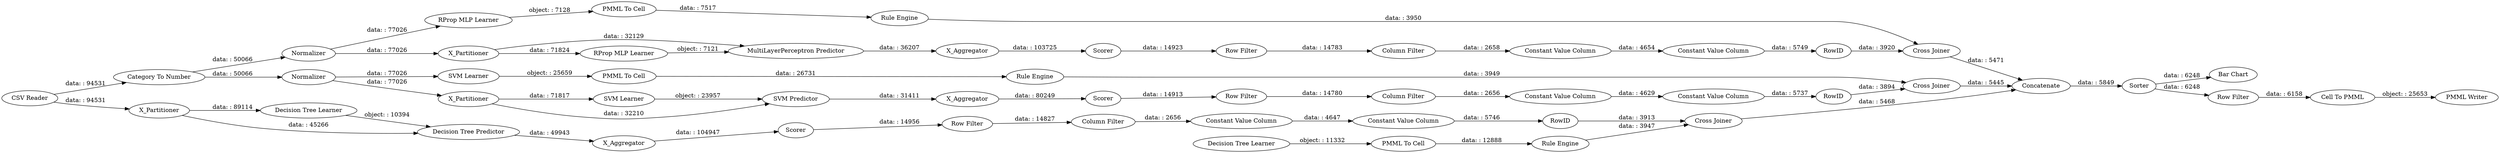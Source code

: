 digraph {
	"1045893048639860452_7" [label=X_Aggregator]
	"4492826809524465348_293" [label=RowID]
	"1045893048639860452_39" [label=Normalizer]
	"-2030714833620804218_62" [label="CSV Reader"]
	"4492826809524465348_290" [label="Constant Value Column"]
	"1045893048639860452_31" [label="RProp MLP Learner"]
	"7225907174549649683_2" [label=X_Partitioner]
	"-8619930593238106018_9" [label="Row Filter"]
	"-8619930593238106018_292" [label="Constant Value Column"]
	"7345559355995261128_2" [label=X_Partitioner]
	"4492826809524465348_294" [label="Column Filter"]
	"-2030714833620804218_52" [label=Sorter]
	"-2030714833620804218_59" [label="Bar Chart"]
	"-8619930593238106018_293" [label=RowID]
	"1045893048639860452_2" [label=X_Partitioner]
	"5609572564143659081_28" [label="PMML To Cell"]
	"4492826809524465348_9" [label="Row Filter"]
	"5609572564143659081_33" [label="Decision Tree Learner"]
	"7352262098275050235_22" [label="PMML To Cell"]
	"1045893048639860452_40" [label=Scorer]
	"1045893048639860452_32" [label="MultiLayerPerceptron Predictor"]
	"1045893048639860452_38" [label="Cross Joiner"]
	"7225907174549649683_32" [label="SVM Predictor"]
	"4198732114022287904_34" [label="PMML To Cell"]
	"7352262098275050235_35" [label="RProp MLP Learner"]
	"-7008822171516552752_293" [label=RowID]
	"7225907174549649683_31" [label="SVM Learner"]
	"-2030714833620804218_61" [label="PMML Writer"]
	"-8619930593238106018_290" [label="Constant Value Column"]
	"-2030714833620804218_58" [label="Category To Number"]
	"7225907174549649683_7" [label=X_Aggregator]
	"7345559355995261128_31" [label="Decision Tree Learner"]
	"5609572564143659081_34" [label="Rule Engine"]
	"-7008822171516552752_290" [label="Constant Value Column"]
	"7352262098275050235_34" [label="Rule Engine"]
	"7345559355995261128_39" [label=Scorer]
	"4198732114022287904_33" [label="SVM Learner"]
	"7345559355995261128_32" [label="Decision Tree Predictor"]
	"7225907174549649683_41" [label=Scorer]
	"7225907174549649683_40" [label=Normalizer]
	"-8619930593238106018_294" [label="Column Filter"]
	"-2030714833620804218_60" [label=Concatenate]
	"7345559355995261128_38" [label="Cross Joiner"]
	"7345559355995261128_7" [label=X_Aggregator]
	"7225907174549649683_39" [label="Cross Joiner"]
	"-7008822171516552752_9" [label="Row Filter"]
	"-7008822171516552752_294" [label="Column Filter"]
	"-7008822171516552752_292" [label="Constant Value Column"]
	"4198732114022287904_35" [label="Rule Engine"]
	"-2030714833620804218_53" [label="Row Filter"]
	"-2030714833620804218_54" [label="Cell To PMML"]
	"4492826809524465348_292" [label="Constant Value Column"]
	"-8619930593238106018_294" -> "-8619930593238106018_290" [label="data: : 2656"]
	"7345559355995261128_32" -> "7345559355995261128_7" [label="data: : 49943"]
	"7225907174549649683_31" -> "7225907174549649683_32" [label="object: : 23957"]
	"7345559355995261128_7" -> "7345559355995261128_39" [label="data: : 104947"]
	"4492826809524465348_290" -> "4492826809524465348_292" [label="data: : 4629"]
	"5609572564143659081_28" -> "5609572564143659081_34" [label="data: : 12888"]
	"7345559355995261128_39" -> "-8619930593238106018_9" [label="data: : 14956"]
	"-7008822171516552752_9" -> "-7008822171516552752_294" [label="data: : 14783"]
	"7225907174549649683_40" -> "4198732114022287904_33" [label="data: : 77026"]
	"7345559355995261128_2" -> "7345559355995261128_31" [label="data: : 89114"]
	"-7008822171516552752_290" -> "-7008822171516552752_292" [label="data: : 4654"]
	"-8619930593238106018_292" -> "-8619930593238106018_293" [label="data: : 5746"]
	"4492826809524465348_9" -> "4492826809524465348_294" [label="data: : 14780"]
	"1045893048639860452_31" -> "1045893048639860452_32" [label="object: : 7121"]
	"7225907174549649683_40" -> "7225907174549649683_2" [label="data: : 77026"]
	"7352262098275050235_34" -> "1045893048639860452_38" [label="data: : 3950"]
	"4492826809524465348_292" -> "4492826809524465348_293" [label="data: : 5737"]
	"-2030714833620804218_52" -> "-2030714833620804218_53" [label="data: : 6248"]
	"-7008822171516552752_293" -> "1045893048639860452_38" [label="data: : 3920"]
	"4198732114022287904_33" -> "4198732114022287904_34" [label="object: : 25659"]
	"7225907174549649683_39" -> "-2030714833620804218_60" [label="data: : 5445"]
	"-2030714833620804218_52" -> "-2030714833620804218_59" [label="data: : 6248"]
	"-2030714833620804218_58" -> "7225907174549649683_40" [label="data: : 50066"]
	"4492826809524465348_294" -> "4492826809524465348_290" [label="data: : 2656"]
	"-7008822171516552752_294" -> "-7008822171516552752_290" [label="data: : 2658"]
	"7225907174549649683_2" -> "7225907174549649683_31" [label="data: : 71817"]
	"-8619930593238106018_9" -> "-8619930593238106018_294" [label="data: : 14827"]
	"-2030714833620804218_54" -> "-2030714833620804218_61" [label="object: : 25653"]
	"7225907174549649683_2" -> "7225907174549649683_32" [label="data: : 32210"]
	"-2030714833620804218_62" -> "-2030714833620804218_58" [label="data: : 94531"]
	"7225907174549649683_41" -> "4492826809524465348_9" [label="data: : 14913"]
	"7352262098275050235_35" -> "7352262098275050235_22" [label="object: : 7128"]
	"1045893048639860452_38" -> "-2030714833620804218_60" [label="data: : 5471"]
	"1045893048639860452_32" -> "1045893048639860452_7" [label="data: : 36207"]
	"1045893048639860452_40" -> "-7008822171516552752_9" [label="data: : 14923"]
	"-7008822171516552752_292" -> "-7008822171516552752_293" [label="data: : 5749"]
	"7345559355995261128_2" -> "7345559355995261128_32" [label="data: : 45266"]
	"7225907174549649683_7" -> "7225907174549649683_41" [label="data: : 80249"]
	"-2030714833620804218_62" -> "7345559355995261128_2" [label="data: : 94531"]
	"7225907174549649683_32" -> "7225907174549649683_7" [label="data: : 31411"]
	"7345559355995261128_38" -> "-2030714833620804218_60" [label="data: : 5468"]
	"-8619930593238106018_293" -> "7345559355995261128_38" [label="data: : 3913"]
	"1045893048639860452_2" -> "1045893048639860452_32" [label="data: : 32129"]
	"1045893048639860452_39" -> "7352262098275050235_35" [label="data: : 77026"]
	"1045893048639860452_39" -> "1045893048639860452_2" [label="data: : 77026"]
	"4198732114022287904_34" -> "4198732114022287904_35" [label="data: : 26731"]
	"4492826809524465348_293" -> "7225907174549649683_39" [label="data: : 3894"]
	"-2030714833620804218_53" -> "-2030714833620804218_54" [label="data: : 6158"]
	"-2030714833620804218_60" -> "-2030714833620804218_52" [label="data: : 5849"]
	"7345559355995261128_31" -> "7345559355995261128_32" [label="object: : 10394"]
	"5609572564143659081_33" -> "5609572564143659081_28" [label="object: : 11332"]
	"5609572564143659081_34" -> "7345559355995261128_38" [label="data: : 3947"]
	"-2030714833620804218_58" -> "1045893048639860452_39" [label="data: : 50066"]
	"-8619930593238106018_290" -> "-8619930593238106018_292" [label="data: : 4647"]
	"1045893048639860452_7" -> "1045893048639860452_40" [label="data: : 103725"]
	"7352262098275050235_22" -> "7352262098275050235_34" [label="data: : 7517"]
	"4198732114022287904_35" -> "7225907174549649683_39" [label="data: : 3949"]
	"1045893048639860452_2" -> "1045893048639860452_31" [label="data: : 71824"]
	rankdir=LR
}
